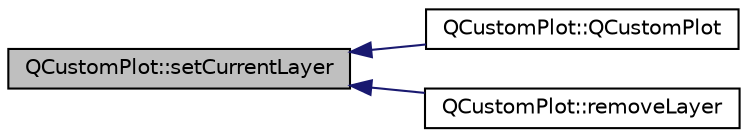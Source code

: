 digraph "QCustomPlot::setCurrentLayer"
{
  edge [fontname="Helvetica",fontsize="10",labelfontname="Helvetica",labelfontsize="10"];
  node [fontname="Helvetica",fontsize="10",shape=record];
  rankdir="LR";
  Node925 [label="QCustomPlot::setCurrentLayer",height=0.2,width=0.4,color="black", fillcolor="grey75", style="filled", fontcolor="black"];
  Node925 -> Node926 [dir="back",color="midnightblue",fontsize="10",style="solid",fontname="Helvetica"];
  Node926 [label="QCustomPlot::QCustomPlot",height=0.2,width=0.4,color="black", fillcolor="white", style="filled",URL="$dd/d9b/class_q_custom_plot.html#a45b99626558651a6428b83972b0b34b8"];
  Node925 -> Node927 [dir="back",color="midnightblue",fontsize="10",style="solid",fontname="Helvetica"];
  Node927 [label="QCustomPlot::removeLayer",height=0.2,width=0.4,color="black", fillcolor="white", style="filled",URL="$dd/d9b/class_q_custom_plot.html#a40f75e342c5eaab6a86066a42a0e2a94"];
}
